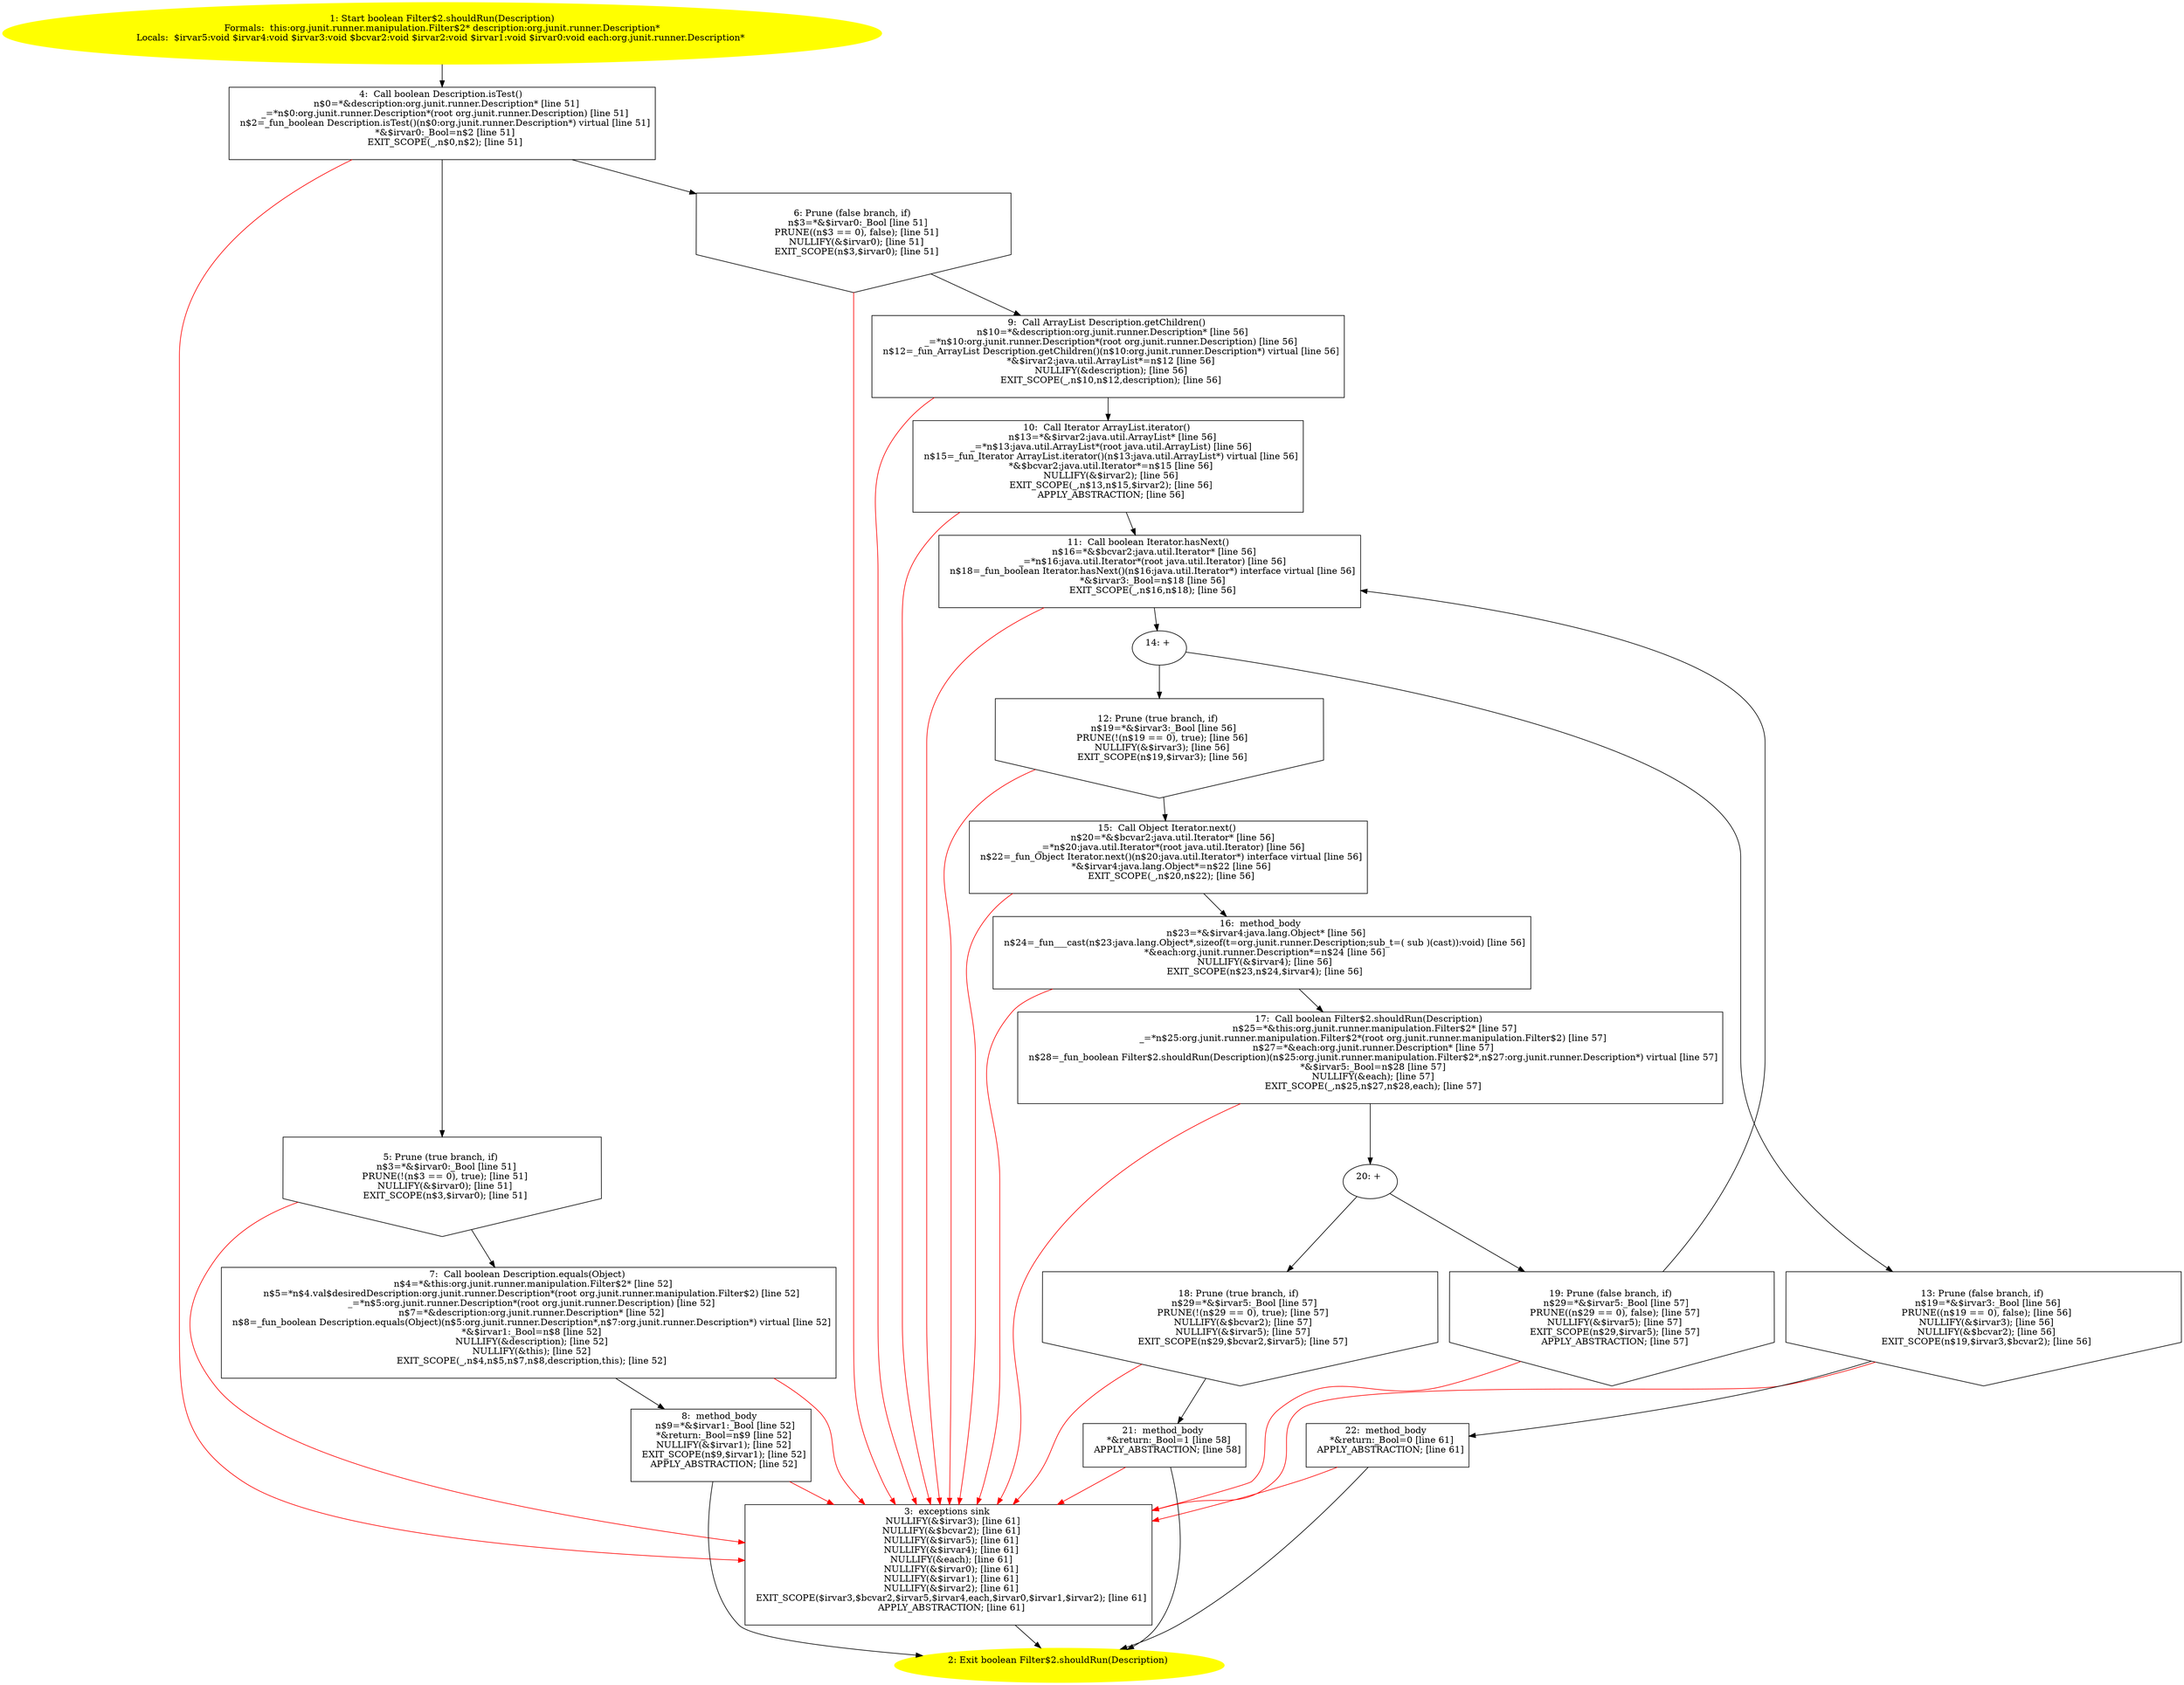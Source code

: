 /* @generated */
digraph cfg {
"org.junit.runner.manipulation.Filter$2.shouldRun(org.junit.runner.Description):boolean.7e473e7495b510b36c9d51c60f95f8ea_1" [label="1: Start boolean Filter$2.shouldRun(Description)\nFormals:  this:org.junit.runner.manipulation.Filter$2* description:org.junit.runner.Description*\nLocals:  $irvar5:void $irvar4:void $irvar3:void $bcvar2:void $irvar2:void $irvar1:void $irvar0:void each:org.junit.runner.Description* \n  " color=yellow style=filled]
	

	 "org.junit.runner.manipulation.Filter$2.shouldRun(org.junit.runner.Description):boolean.7e473e7495b510b36c9d51c60f95f8ea_1" -> "org.junit.runner.manipulation.Filter$2.shouldRun(org.junit.runner.Description):boolean.7e473e7495b510b36c9d51c60f95f8ea_4" ;
"org.junit.runner.manipulation.Filter$2.shouldRun(org.junit.runner.Description):boolean.7e473e7495b510b36c9d51c60f95f8ea_2" [label="2: Exit boolean Filter$2.shouldRun(Description) \n  " color=yellow style=filled]
	

"org.junit.runner.manipulation.Filter$2.shouldRun(org.junit.runner.Description):boolean.7e473e7495b510b36c9d51c60f95f8ea_3" [label="3:  exceptions sink \n   NULLIFY(&$irvar3); [line 61]\n  NULLIFY(&$bcvar2); [line 61]\n  NULLIFY(&$irvar5); [line 61]\n  NULLIFY(&$irvar4); [line 61]\n  NULLIFY(&each); [line 61]\n  NULLIFY(&$irvar0); [line 61]\n  NULLIFY(&$irvar1); [line 61]\n  NULLIFY(&$irvar2); [line 61]\n  EXIT_SCOPE($irvar3,$bcvar2,$irvar5,$irvar4,each,$irvar0,$irvar1,$irvar2); [line 61]\n  APPLY_ABSTRACTION; [line 61]\n " shape="box"]
	

	 "org.junit.runner.manipulation.Filter$2.shouldRun(org.junit.runner.Description):boolean.7e473e7495b510b36c9d51c60f95f8ea_3" -> "org.junit.runner.manipulation.Filter$2.shouldRun(org.junit.runner.Description):boolean.7e473e7495b510b36c9d51c60f95f8ea_2" ;
"org.junit.runner.manipulation.Filter$2.shouldRun(org.junit.runner.Description):boolean.7e473e7495b510b36c9d51c60f95f8ea_4" [label="4:  Call boolean Description.isTest() \n   n$0=*&description:org.junit.runner.Description* [line 51]\n  _=*n$0:org.junit.runner.Description*(root org.junit.runner.Description) [line 51]\n  n$2=_fun_boolean Description.isTest()(n$0:org.junit.runner.Description*) virtual [line 51]\n  *&$irvar0:_Bool=n$2 [line 51]\n  EXIT_SCOPE(_,n$0,n$2); [line 51]\n " shape="box"]
	

	 "org.junit.runner.manipulation.Filter$2.shouldRun(org.junit.runner.Description):boolean.7e473e7495b510b36c9d51c60f95f8ea_4" -> "org.junit.runner.manipulation.Filter$2.shouldRun(org.junit.runner.Description):boolean.7e473e7495b510b36c9d51c60f95f8ea_5" ;
	 "org.junit.runner.manipulation.Filter$2.shouldRun(org.junit.runner.Description):boolean.7e473e7495b510b36c9d51c60f95f8ea_4" -> "org.junit.runner.manipulation.Filter$2.shouldRun(org.junit.runner.Description):boolean.7e473e7495b510b36c9d51c60f95f8ea_6" ;
	 "org.junit.runner.manipulation.Filter$2.shouldRun(org.junit.runner.Description):boolean.7e473e7495b510b36c9d51c60f95f8ea_4" -> "org.junit.runner.manipulation.Filter$2.shouldRun(org.junit.runner.Description):boolean.7e473e7495b510b36c9d51c60f95f8ea_3" [color="red" ];
"org.junit.runner.manipulation.Filter$2.shouldRun(org.junit.runner.Description):boolean.7e473e7495b510b36c9d51c60f95f8ea_5" [label="5: Prune (true branch, if) \n   n$3=*&$irvar0:_Bool [line 51]\n  PRUNE(!(n$3 == 0), true); [line 51]\n  NULLIFY(&$irvar0); [line 51]\n  EXIT_SCOPE(n$3,$irvar0); [line 51]\n " shape="invhouse"]
	

	 "org.junit.runner.manipulation.Filter$2.shouldRun(org.junit.runner.Description):boolean.7e473e7495b510b36c9d51c60f95f8ea_5" -> "org.junit.runner.manipulation.Filter$2.shouldRun(org.junit.runner.Description):boolean.7e473e7495b510b36c9d51c60f95f8ea_7" ;
	 "org.junit.runner.manipulation.Filter$2.shouldRun(org.junit.runner.Description):boolean.7e473e7495b510b36c9d51c60f95f8ea_5" -> "org.junit.runner.manipulation.Filter$2.shouldRun(org.junit.runner.Description):boolean.7e473e7495b510b36c9d51c60f95f8ea_3" [color="red" ];
"org.junit.runner.manipulation.Filter$2.shouldRun(org.junit.runner.Description):boolean.7e473e7495b510b36c9d51c60f95f8ea_6" [label="6: Prune (false branch, if) \n   n$3=*&$irvar0:_Bool [line 51]\n  PRUNE((n$3 == 0), false); [line 51]\n  NULLIFY(&$irvar0); [line 51]\n  EXIT_SCOPE(n$3,$irvar0); [line 51]\n " shape="invhouse"]
	

	 "org.junit.runner.manipulation.Filter$2.shouldRun(org.junit.runner.Description):boolean.7e473e7495b510b36c9d51c60f95f8ea_6" -> "org.junit.runner.manipulation.Filter$2.shouldRun(org.junit.runner.Description):boolean.7e473e7495b510b36c9d51c60f95f8ea_9" ;
	 "org.junit.runner.manipulation.Filter$2.shouldRun(org.junit.runner.Description):boolean.7e473e7495b510b36c9d51c60f95f8ea_6" -> "org.junit.runner.manipulation.Filter$2.shouldRun(org.junit.runner.Description):boolean.7e473e7495b510b36c9d51c60f95f8ea_3" [color="red" ];
"org.junit.runner.manipulation.Filter$2.shouldRun(org.junit.runner.Description):boolean.7e473e7495b510b36c9d51c60f95f8ea_7" [label="7:  Call boolean Description.equals(Object) \n   n$4=*&this:org.junit.runner.manipulation.Filter$2* [line 52]\n  n$5=*n$4.val$desiredDescription:org.junit.runner.Description*(root org.junit.runner.manipulation.Filter$2) [line 52]\n  _=*n$5:org.junit.runner.Description*(root org.junit.runner.Description) [line 52]\n  n$7=*&description:org.junit.runner.Description* [line 52]\n  n$8=_fun_boolean Description.equals(Object)(n$5:org.junit.runner.Description*,n$7:org.junit.runner.Description*) virtual [line 52]\n  *&$irvar1:_Bool=n$8 [line 52]\n  NULLIFY(&description); [line 52]\n  NULLIFY(&this); [line 52]\n  EXIT_SCOPE(_,n$4,n$5,n$7,n$8,description,this); [line 52]\n " shape="box"]
	

	 "org.junit.runner.manipulation.Filter$2.shouldRun(org.junit.runner.Description):boolean.7e473e7495b510b36c9d51c60f95f8ea_7" -> "org.junit.runner.manipulation.Filter$2.shouldRun(org.junit.runner.Description):boolean.7e473e7495b510b36c9d51c60f95f8ea_8" ;
	 "org.junit.runner.manipulation.Filter$2.shouldRun(org.junit.runner.Description):boolean.7e473e7495b510b36c9d51c60f95f8ea_7" -> "org.junit.runner.manipulation.Filter$2.shouldRun(org.junit.runner.Description):boolean.7e473e7495b510b36c9d51c60f95f8ea_3" [color="red" ];
"org.junit.runner.manipulation.Filter$2.shouldRun(org.junit.runner.Description):boolean.7e473e7495b510b36c9d51c60f95f8ea_8" [label="8:  method_body \n   n$9=*&$irvar1:_Bool [line 52]\n  *&return:_Bool=n$9 [line 52]\n  NULLIFY(&$irvar1); [line 52]\n  EXIT_SCOPE(n$9,$irvar1); [line 52]\n  APPLY_ABSTRACTION; [line 52]\n " shape="box"]
	

	 "org.junit.runner.manipulation.Filter$2.shouldRun(org.junit.runner.Description):boolean.7e473e7495b510b36c9d51c60f95f8ea_8" -> "org.junit.runner.manipulation.Filter$2.shouldRun(org.junit.runner.Description):boolean.7e473e7495b510b36c9d51c60f95f8ea_2" ;
	 "org.junit.runner.manipulation.Filter$2.shouldRun(org.junit.runner.Description):boolean.7e473e7495b510b36c9d51c60f95f8ea_8" -> "org.junit.runner.manipulation.Filter$2.shouldRun(org.junit.runner.Description):boolean.7e473e7495b510b36c9d51c60f95f8ea_3" [color="red" ];
"org.junit.runner.manipulation.Filter$2.shouldRun(org.junit.runner.Description):boolean.7e473e7495b510b36c9d51c60f95f8ea_9" [label="9:  Call ArrayList Description.getChildren() \n   n$10=*&description:org.junit.runner.Description* [line 56]\n  _=*n$10:org.junit.runner.Description*(root org.junit.runner.Description) [line 56]\n  n$12=_fun_ArrayList Description.getChildren()(n$10:org.junit.runner.Description*) virtual [line 56]\n  *&$irvar2:java.util.ArrayList*=n$12 [line 56]\n  NULLIFY(&description); [line 56]\n  EXIT_SCOPE(_,n$10,n$12,description); [line 56]\n " shape="box"]
	

	 "org.junit.runner.manipulation.Filter$2.shouldRun(org.junit.runner.Description):boolean.7e473e7495b510b36c9d51c60f95f8ea_9" -> "org.junit.runner.manipulation.Filter$2.shouldRun(org.junit.runner.Description):boolean.7e473e7495b510b36c9d51c60f95f8ea_10" ;
	 "org.junit.runner.manipulation.Filter$2.shouldRun(org.junit.runner.Description):boolean.7e473e7495b510b36c9d51c60f95f8ea_9" -> "org.junit.runner.manipulation.Filter$2.shouldRun(org.junit.runner.Description):boolean.7e473e7495b510b36c9d51c60f95f8ea_3" [color="red" ];
"org.junit.runner.manipulation.Filter$2.shouldRun(org.junit.runner.Description):boolean.7e473e7495b510b36c9d51c60f95f8ea_10" [label="10:  Call Iterator ArrayList.iterator() \n   n$13=*&$irvar2:java.util.ArrayList* [line 56]\n  _=*n$13:java.util.ArrayList*(root java.util.ArrayList) [line 56]\n  n$15=_fun_Iterator ArrayList.iterator()(n$13:java.util.ArrayList*) virtual [line 56]\n  *&$bcvar2:java.util.Iterator*=n$15 [line 56]\n  NULLIFY(&$irvar2); [line 56]\n  EXIT_SCOPE(_,n$13,n$15,$irvar2); [line 56]\n  APPLY_ABSTRACTION; [line 56]\n " shape="box"]
	

	 "org.junit.runner.manipulation.Filter$2.shouldRun(org.junit.runner.Description):boolean.7e473e7495b510b36c9d51c60f95f8ea_10" -> "org.junit.runner.manipulation.Filter$2.shouldRun(org.junit.runner.Description):boolean.7e473e7495b510b36c9d51c60f95f8ea_11" ;
	 "org.junit.runner.manipulation.Filter$2.shouldRun(org.junit.runner.Description):boolean.7e473e7495b510b36c9d51c60f95f8ea_10" -> "org.junit.runner.manipulation.Filter$2.shouldRun(org.junit.runner.Description):boolean.7e473e7495b510b36c9d51c60f95f8ea_3" [color="red" ];
"org.junit.runner.manipulation.Filter$2.shouldRun(org.junit.runner.Description):boolean.7e473e7495b510b36c9d51c60f95f8ea_11" [label="11:  Call boolean Iterator.hasNext() \n   n$16=*&$bcvar2:java.util.Iterator* [line 56]\n  _=*n$16:java.util.Iterator*(root java.util.Iterator) [line 56]\n  n$18=_fun_boolean Iterator.hasNext()(n$16:java.util.Iterator*) interface virtual [line 56]\n  *&$irvar3:_Bool=n$18 [line 56]\n  EXIT_SCOPE(_,n$16,n$18); [line 56]\n " shape="box"]
	

	 "org.junit.runner.manipulation.Filter$2.shouldRun(org.junit.runner.Description):boolean.7e473e7495b510b36c9d51c60f95f8ea_11" -> "org.junit.runner.manipulation.Filter$2.shouldRun(org.junit.runner.Description):boolean.7e473e7495b510b36c9d51c60f95f8ea_14" ;
	 "org.junit.runner.manipulation.Filter$2.shouldRun(org.junit.runner.Description):boolean.7e473e7495b510b36c9d51c60f95f8ea_11" -> "org.junit.runner.manipulation.Filter$2.shouldRun(org.junit.runner.Description):boolean.7e473e7495b510b36c9d51c60f95f8ea_3" [color="red" ];
"org.junit.runner.manipulation.Filter$2.shouldRun(org.junit.runner.Description):boolean.7e473e7495b510b36c9d51c60f95f8ea_12" [label="12: Prune (true branch, if) \n   n$19=*&$irvar3:_Bool [line 56]\n  PRUNE(!(n$19 == 0), true); [line 56]\n  NULLIFY(&$irvar3); [line 56]\n  EXIT_SCOPE(n$19,$irvar3); [line 56]\n " shape="invhouse"]
	

	 "org.junit.runner.manipulation.Filter$2.shouldRun(org.junit.runner.Description):boolean.7e473e7495b510b36c9d51c60f95f8ea_12" -> "org.junit.runner.manipulation.Filter$2.shouldRun(org.junit.runner.Description):boolean.7e473e7495b510b36c9d51c60f95f8ea_15" ;
	 "org.junit.runner.manipulation.Filter$2.shouldRun(org.junit.runner.Description):boolean.7e473e7495b510b36c9d51c60f95f8ea_12" -> "org.junit.runner.manipulation.Filter$2.shouldRun(org.junit.runner.Description):boolean.7e473e7495b510b36c9d51c60f95f8ea_3" [color="red" ];
"org.junit.runner.manipulation.Filter$2.shouldRun(org.junit.runner.Description):boolean.7e473e7495b510b36c9d51c60f95f8ea_13" [label="13: Prune (false branch, if) \n   n$19=*&$irvar3:_Bool [line 56]\n  PRUNE((n$19 == 0), false); [line 56]\n  NULLIFY(&$irvar3); [line 56]\n  NULLIFY(&$bcvar2); [line 56]\n  EXIT_SCOPE(n$19,$irvar3,$bcvar2); [line 56]\n " shape="invhouse"]
	

	 "org.junit.runner.manipulation.Filter$2.shouldRun(org.junit.runner.Description):boolean.7e473e7495b510b36c9d51c60f95f8ea_13" -> "org.junit.runner.manipulation.Filter$2.shouldRun(org.junit.runner.Description):boolean.7e473e7495b510b36c9d51c60f95f8ea_22" ;
	 "org.junit.runner.manipulation.Filter$2.shouldRun(org.junit.runner.Description):boolean.7e473e7495b510b36c9d51c60f95f8ea_13" -> "org.junit.runner.manipulation.Filter$2.shouldRun(org.junit.runner.Description):boolean.7e473e7495b510b36c9d51c60f95f8ea_3" [color="red" ];
"org.junit.runner.manipulation.Filter$2.shouldRun(org.junit.runner.Description):boolean.7e473e7495b510b36c9d51c60f95f8ea_14" [label="14: + \n  " ]
	

	 "org.junit.runner.manipulation.Filter$2.shouldRun(org.junit.runner.Description):boolean.7e473e7495b510b36c9d51c60f95f8ea_14" -> "org.junit.runner.manipulation.Filter$2.shouldRun(org.junit.runner.Description):boolean.7e473e7495b510b36c9d51c60f95f8ea_12" ;
	 "org.junit.runner.manipulation.Filter$2.shouldRun(org.junit.runner.Description):boolean.7e473e7495b510b36c9d51c60f95f8ea_14" -> "org.junit.runner.manipulation.Filter$2.shouldRun(org.junit.runner.Description):boolean.7e473e7495b510b36c9d51c60f95f8ea_13" ;
"org.junit.runner.manipulation.Filter$2.shouldRun(org.junit.runner.Description):boolean.7e473e7495b510b36c9d51c60f95f8ea_15" [label="15:  Call Object Iterator.next() \n   n$20=*&$bcvar2:java.util.Iterator* [line 56]\n  _=*n$20:java.util.Iterator*(root java.util.Iterator) [line 56]\n  n$22=_fun_Object Iterator.next()(n$20:java.util.Iterator*) interface virtual [line 56]\n  *&$irvar4:java.lang.Object*=n$22 [line 56]\n  EXIT_SCOPE(_,n$20,n$22); [line 56]\n " shape="box"]
	

	 "org.junit.runner.manipulation.Filter$2.shouldRun(org.junit.runner.Description):boolean.7e473e7495b510b36c9d51c60f95f8ea_15" -> "org.junit.runner.manipulation.Filter$2.shouldRun(org.junit.runner.Description):boolean.7e473e7495b510b36c9d51c60f95f8ea_16" ;
	 "org.junit.runner.manipulation.Filter$2.shouldRun(org.junit.runner.Description):boolean.7e473e7495b510b36c9d51c60f95f8ea_15" -> "org.junit.runner.manipulation.Filter$2.shouldRun(org.junit.runner.Description):boolean.7e473e7495b510b36c9d51c60f95f8ea_3" [color="red" ];
"org.junit.runner.manipulation.Filter$2.shouldRun(org.junit.runner.Description):boolean.7e473e7495b510b36c9d51c60f95f8ea_16" [label="16:  method_body \n   n$23=*&$irvar4:java.lang.Object* [line 56]\n  n$24=_fun___cast(n$23:java.lang.Object*,sizeof(t=org.junit.runner.Description;sub_t=( sub )(cast)):void) [line 56]\n  *&each:org.junit.runner.Description*=n$24 [line 56]\n  NULLIFY(&$irvar4); [line 56]\n  EXIT_SCOPE(n$23,n$24,$irvar4); [line 56]\n " shape="box"]
	

	 "org.junit.runner.manipulation.Filter$2.shouldRun(org.junit.runner.Description):boolean.7e473e7495b510b36c9d51c60f95f8ea_16" -> "org.junit.runner.manipulation.Filter$2.shouldRun(org.junit.runner.Description):boolean.7e473e7495b510b36c9d51c60f95f8ea_17" ;
	 "org.junit.runner.manipulation.Filter$2.shouldRun(org.junit.runner.Description):boolean.7e473e7495b510b36c9d51c60f95f8ea_16" -> "org.junit.runner.manipulation.Filter$2.shouldRun(org.junit.runner.Description):boolean.7e473e7495b510b36c9d51c60f95f8ea_3" [color="red" ];
"org.junit.runner.manipulation.Filter$2.shouldRun(org.junit.runner.Description):boolean.7e473e7495b510b36c9d51c60f95f8ea_17" [label="17:  Call boolean Filter$2.shouldRun(Description) \n   n$25=*&this:org.junit.runner.manipulation.Filter$2* [line 57]\n  _=*n$25:org.junit.runner.manipulation.Filter$2*(root org.junit.runner.manipulation.Filter$2) [line 57]\n  n$27=*&each:org.junit.runner.Description* [line 57]\n  n$28=_fun_boolean Filter$2.shouldRun(Description)(n$25:org.junit.runner.manipulation.Filter$2*,n$27:org.junit.runner.Description*) virtual [line 57]\n  *&$irvar5:_Bool=n$28 [line 57]\n  NULLIFY(&each); [line 57]\n  EXIT_SCOPE(_,n$25,n$27,n$28,each); [line 57]\n " shape="box"]
	

	 "org.junit.runner.manipulation.Filter$2.shouldRun(org.junit.runner.Description):boolean.7e473e7495b510b36c9d51c60f95f8ea_17" -> "org.junit.runner.manipulation.Filter$2.shouldRun(org.junit.runner.Description):boolean.7e473e7495b510b36c9d51c60f95f8ea_20" ;
	 "org.junit.runner.manipulation.Filter$2.shouldRun(org.junit.runner.Description):boolean.7e473e7495b510b36c9d51c60f95f8ea_17" -> "org.junit.runner.manipulation.Filter$2.shouldRun(org.junit.runner.Description):boolean.7e473e7495b510b36c9d51c60f95f8ea_3" [color="red" ];
"org.junit.runner.manipulation.Filter$2.shouldRun(org.junit.runner.Description):boolean.7e473e7495b510b36c9d51c60f95f8ea_18" [label="18: Prune (true branch, if) \n   n$29=*&$irvar5:_Bool [line 57]\n  PRUNE(!(n$29 == 0), true); [line 57]\n  NULLIFY(&$bcvar2); [line 57]\n  NULLIFY(&$irvar5); [line 57]\n  EXIT_SCOPE(n$29,$bcvar2,$irvar5); [line 57]\n " shape="invhouse"]
	

	 "org.junit.runner.manipulation.Filter$2.shouldRun(org.junit.runner.Description):boolean.7e473e7495b510b36c9d51c60f95f8ea_18" -> "org.junit.runner.manipulation.Filter$2.shouldRun(org.junit.runner.Description):boolean.7e473e7495b510b36c9d51c60f95f8ea_21" ;
	 "org.junit.runner.manipulation.Filter$2.shouldRun(org.junit.runner.Description):boolean.7e473e7495b510b36c9d51c60f95f8ea_18" -> "org.junit.runner.manipulation.Filter$2.shouldRun(org.junit.runner.Description):boolean.7e473e7495b510b36c9d51c60f95f8ea_3" [color="red" ];
"org.junit.runner.manipulation.Filter$2.shouldRun(org.junit.runner.Description):boolean.7e473e7495b510b36c9d51c60f95f8ea_19" [label="19: Prune (false branch, if) \n   n$29=*&$irvar5:_Bool [line 57]\n  PRUNE((n$29 == 0), false); [line 57]\n  NULLIFY(&$irvar5); [line 57]\n  EXIT_SCOPE(n$29,$irvar5); [line 57]\n  APPLY_ABSTRACTION; [line 57]\n " shape="invhouse"]
	

	 "org.junit.runner.manipulation.Filter$2.shouldRun(org.junit.runner.Description):boolean.7e473e7495b510b36c9d51c60f95f8ea_19" -> "org.junit.runner.manipulation.Filter$2.shouldRun(org.junit.runner.Description):boolean.7e473e7495b510b36c9d51c60f95f8ea_11" ;
	 "org.junit.runner.manipulation.Filter$2.shouldRun(org.junit.runner.Description):boolean.7e473e7495b510b36c9d51c60f95f8ea_19" -> "org.junit.runner.manipulation.Filter$2.shouldRun(org.junit.runner.Description):boolean.7e473e7495b510b36c9d51c60f95f8ea_3" [color="red" ];
"org.junit.runner.manipulation.Filter$2.shouldRun(org.junit.runner.Description):boolean.7e473e7495b510b36c9d51c60f95f8ea_20" [label="20: + \n  " ]
	

	 "org.junit.runner.manipulation.Filter$2.shouldRun(org.junit.runner.Description):boolean.7e473e7495b510b36c9d51c60f95f8ea_20" -> "org.junit.runner.manipulation.Filter$2.shouldRun(org.junit.runner.Description):boolean.7e473e7495b510b36c9d51c60f95f8ea_18" ;
	 "org.junit.runner.manipulation.Filter$2.shouldRun(org.junit.runner.Description):boolean.7e473e7495b510b36c9d51c60f95f8ea_20" -> "org.junit.runner.manipulation.Filter$2.shouldRun(org.junit.runner.Description):boolean.7e473e7495b510b36c9d51c60f95f8ea_19" ;
"org.junit.runner.manipulation.Filter$2.shouldRun(org.junit.runner.Description):boolean.7e473e7495b510b36c9d51c60f95f8ea_21" [label="21:  method_body \n   *&return:_Bool=1 [line 58]\n  APPLY_ABSTRACTION; [line 58]\n " shape="box"]
	

	 "org.junit.runner.manipulation.Filter$2.shouldRun(org.junit.runner.Description):boolean.7e473e7495b510b36c9d51c60f95f8ea_21" -> "org.junit.runner.manipulation.Filter$2.shouldRun(org.junit.runner.Description):boolean.7e473e7495b510b36c9d51c60f95f8ea_2" ;
	 "org.junit.runner.manipulation.Filter$2.shouldRun(org.junit.runner.Description):boolean.7e473e7495b510b36c9d51c60f95f8ea_21" -> "org.junit.runner.manipulation.Filter$2.shouldRun(org.junit.runner.Description):boolean.7e473e7495b510b36c9d51c60f95f8ea_3" [color="red" ];
"org.junit.runner.manipulation.Filter$2.shouldRun(org.junit.runner.Description):boolean.7e473e7495b510b36c9d51c60f95f8ea_22" [label="22:  method_body \n   *&return:_Bool=0 [line 61]\n  APPLY_ABSTRACTION; [line 61]\n " shape="box"]
	

	 "org.junit.runner.manipulation.Filter$2.shouldRun(org.junit.runner.Description):boolean.7e473e7495b510b36c9d51c60f95f8ea_22" -> "org.junit.runner.manipulation.Filter$2.shouldRun(org.junit.runner.Description):boolean.7e473e7495b510b36c9d51c60f95f8ea_2" ;
	 "org.junit.runner.manipulation.Filter$2.shouldRun(org.junit.runner.Description):boolean.7e473e7495b510b36c9d51c60f95f8ea_22" -> "org.junit.runner.manipulation.Filter$2.shouldRun(org.junit.runner.Description):boolean.7e473e7495b510b36c9d51c60f95f8ea_3" [color="red" ];
}
